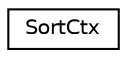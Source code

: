 digraph "Graphical Class Hierarchy"
{
 // LATEX_PDF_SIZE
  edge [fontname="Helvetica",fontsize="10",labelfontname="Helvetica",labelfontsize="10"];
  node [fontname="Helvetica",fontsize="10",shape=record];
  rankdir="LR";
  Node0 [label="SortCtx",height=0.2,width=0.4,color="black", fillcolor="white", style="filled",URL="$db/d1b/sqlite3_8c.html#d4/dde/structSortCtx",tooltip=" "];
}

